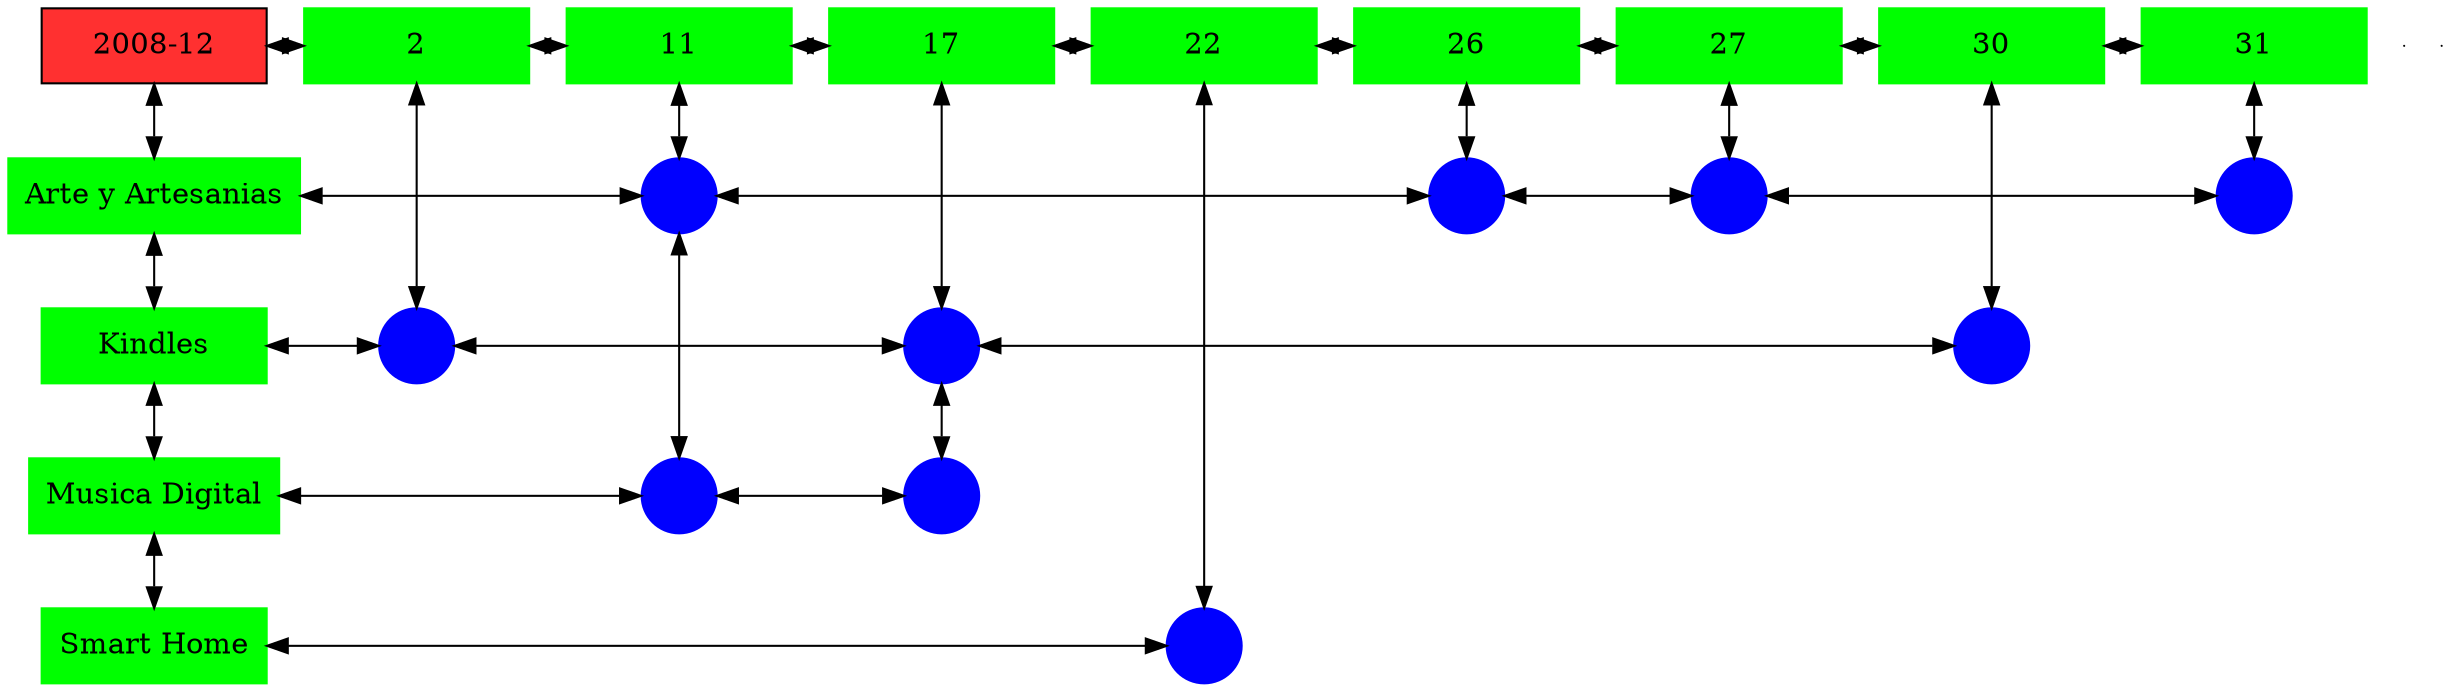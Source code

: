 digraph G{
node[shape="box"];
nodeMt[ label = "2008-12", width = 1.5, style = filled, fillcolor = firebrick1, group = 1 ];
e0[ shape = point, width = 0 ];
e1[ shape = point, width = 0 ];
node0xc001ff2fa0[label="2",color=green,style =filled,width = 1.5 group=2];
nodeMt->node0xc001ff2fa0[dir="both"];
{rank=same;nodeMt;node0xc001ff2fa0;}
node0xc00207fb80[label="11",color=green,style =filled,width = 1.5 group=11];
node0xc001ff2fa0->node0xc00207fb80[dir="both"];
{rank=same;node0xc001ff2fa0;node0xc00207fb80;}
node0xc0021021e0[label="17",color=green,style =filled,width = 1.5 group=17];
node0xc00207fb80->node0xc0021021e0[dir="both"];
{rank=same;node0xc00207fb80;node0xc0021021e0;}
node0xc001eae2d0[label="22",color=green,style =filled,width = 1.5 group=22];
node0xc0021021e0->node0xc001eae2d0[dir="both"];
{rank=same;node0xc0021021e0;node0xc001eae2d0;}
node0xc0022383c0[label="26",color=green,style =filled,width = 1.5 group=26];
node0xc001eae2d0->node0xc0022383c0[dir="both"];
{rank=same;node0xc001eae2d0;node0xc0022383c0;}
node0xc00224d6d0[label="27",color=green,style =filled,width = 1.5 group=27];
node0xc0022383c0->node0xc00224d6d0[dir="both"];
{rank=same;node0xc0022383c0;node0xc00224d6d0;}
node0xc002020e60[label="30",color=green,style =filled,width = 1.5 group=30];
node0xc00224d6d0->node0xc002020e60[dir="both"];
{rank=same;node0xc00224d6d0;node0xc002020e60;}
node0xc001efb680[label="31",color=green,style =filled,width = 1.5 group=31];
node0xc002020e60->node0xc001efb680[dir="both"];
{rank=same;node0xc002020e60;node0xc001efb680;}
node0xc001efb630[label="Arte y Artesanias",color=green,style =filled width = 1.5 group=1];
node0xc002203700[label="",color=blue,style =filled, width = 0.5 group=11 shape=circle];
node0xc001efb630->node0xc002203700[dir="both"];
{rank=same;node0xc001efb630;node0xc002203700;}
node0xc002233200[label="",color=blue,style =filled, width = 0.5 group=26 shape=circle];
node0xc002203700->node0xc002233200[dir="both"];
{rank=same;node0xc002233200;node0xc002203700;}
node0xc002247e80[label="",color=blue,style =filled, width = 0.5 group=27 shape=circle];
node0xc002233200->node0xc002247e80[dir="both"];
{rank=same;node0xc002247e80;node0xc002233200;}
node0xc001f00180[label="",color=blue,style =filled, width = 0.5 group=31 shape=circle];
node0xc002247e80->node0xc001f00180[dir="both"];
{rank=same;node0xc001f00180;node0xc002247e80;}
node0xc001ff2f50[label="Kindles",color=green,style =filled width = 1.5 group=1];
node0xc001ff8300[label="",color=blue,style =filled, width = 0.5 group=2 shape=circle];
node0xc001ff2f50->node0xc001ff8300[dir="both"];
{rank=same;node0xc001ff2f50;node0xc001ff8300;}
node0xc002219d80[label="",color=blue,style =filled, width = 0.5 group=17 shape=circle];
node0xc001ff8300->node0xc002219d80[dir="both"];
{rank=same;node0xc002219d80;node0xc001ff8300;}
node0xc002026980[label="",color=blue,style =filled, width = 0.5 group=30 shape=circle];
node0xc002219d80->node0xc002026980[dir="both"];
{rank=same;node0xc002026980;node0xc002219d80;}
node0xc00207fb30[label="Musica Digital",color=green,style =filled width = 1.5 group=1];
node0xc00207bb80[label="",color=blue,style =filled, width = 0.5 group=11 shape=circle];
node0xc00207fb30->node0xc00207bb80[dir="both"];
{rank=same;node0xc00207fb30;node0xc00207bb80;}
node0xc0020fea80[label="",color=blue,style =filled, width = 0.5 group=17 shape=circle];
node0xc00207bb80->node0xc0020fea80[dir="both"];
{rank=same;node0xc0020fea80;node0xc00207bb80;}
node0xc001eae280[label="Smart Home",color=green,style =filled width = 1.5 group=1];
node0xc001ea5500[label="",color=blue,style =filled, width = 0.5 group=22 shape=circle];
node0xc001eae280->node0xc001ea5500[dir="both"];
{rank=same;node0xc001eae280;node0xc001ea5500;}
node0xc001ff2fa0->node0xc001ff8300[dir="both"];
node0xc00207fb80->node0xc002203700[dir="both"];
node0xc002203700->node0xc00207bb80[dir="both"];
node0xc0021021e0->node0xc002219d80[dir="both"];
node0xc002219d80->node0xc0020fea80[dir="both"];
node0xc001eae2d0->node0xc001ea5500[dir="both"];
node0xc0022383c0->node0xc002233200[dir="both"];
node0xc00224d6d0->node0xc002247e80[dir="both"];
node0xc002020e60->node0xc002026980[dir="both"];
node0xc001efb680->node0xc001f00180[dir="both"];
nodeMt->node0xc001efb630[dir="both"];
node0xc001efb630->node0xc001ff2f50[dir="both"];
node0xc001ff2f50->node0xc00207fb30[dir="both"];
node0xc00207fb30->node0xc001eae280[dir="both"];
}
